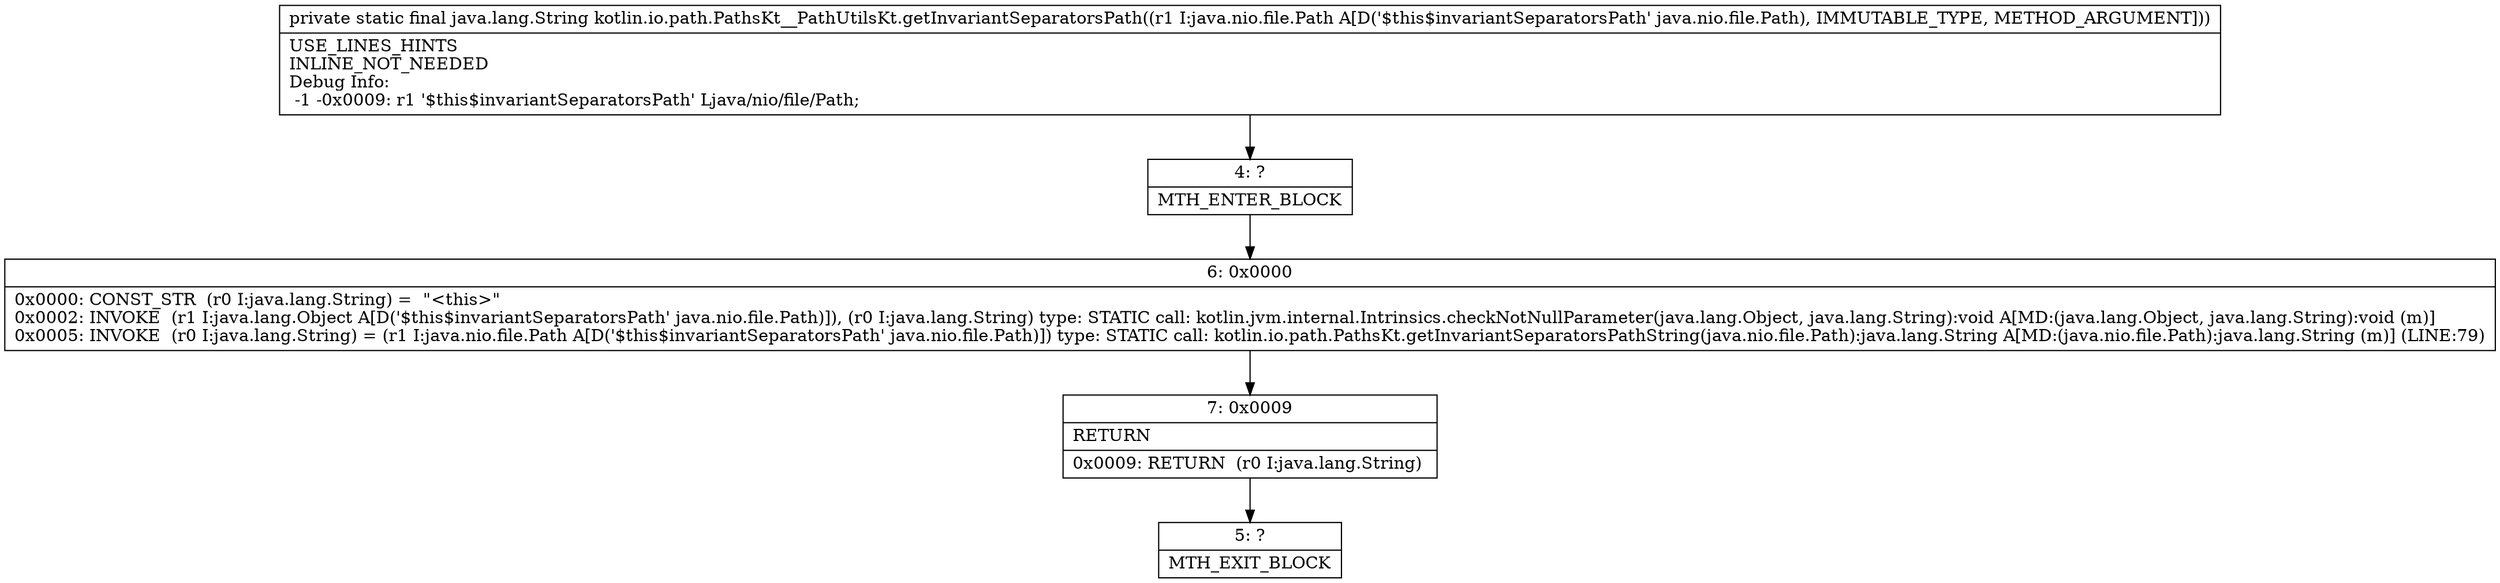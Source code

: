 digraph "CFG forkotlin.io.path.PathsKt__PathUtilsKt.getInvariantSeparatorsPath(Ljava\/nio\/file\/Path;)Ljava\/lang\/String;" {
Node_4 [shape=record,label="{4\:\ ?|MTH_ENTER_BLOCK\l}"];
Node_6 [shape=record,label="{6\:\ 0x0000|0x0000: CONST_STR  (r0 I:java.lang.String) =  \"\<this\>\" \l0x0002: INVOKE  (r1 I:java.lang.Object A[D('$this$invariantSeparatorsPath' java.nio.file.Path)]), (r0 I:java.lang.String) type: STATIC call: kotlin.jvm.internal.Intrinsics.checkNotNullParameter(java.lang.Object, java.lang.String):void A[MD:(java.lang.Object, java.lang.String):void (m)]\l0x0005: INVOKE  (r0 I:java.lang.String) = (r1 I:java.nio.file.Path A[D('$this$invariantSeparatorsPath' java.nio.file.Path)]) type: STATIC call: kotlin.io.path.PathsKt.getInvariantSeparatorsPathString(java.nio.file.Path):java.lang.String A[MD:(java.nio.file.Path):java.lang.String (m)] (LINE:79)\l}"];
Node_7 [shape=record,label="{7\:\ 0x0009|RETURN\l|0x0009: RETURN  (r0 I:java.lang.String) \l}"];
Node_5 [shape=record,label="{5\:\ ?|MTH_EXIT_BLOCK\l}"];
MethodNode[shape=record,label="{private static final java.lang.String kotlin.io.path.PathsKt__PathUtilsKt.getInvariantSeparatorsPath((r1 I:java.nio.file.Path A[D('$this$invariantSeparatorsPath' java.nio.file.Path), IMMUTABLE_TYPE, METHOD_ARGUMENT]))  | USE_LINES_HINTS\lINLINE_NOT_NEEDED\lDebug Info:\l  \-1 \-0x0009: r1 '$this$invariantSeparatorsPath' Ljava\/nio\/file\/Path;\l}"];
MethodNode -> Node_4;Node_4 -> Node_6;
Node_6 -> Node_7;
Node_7 -> Node_5;
}

